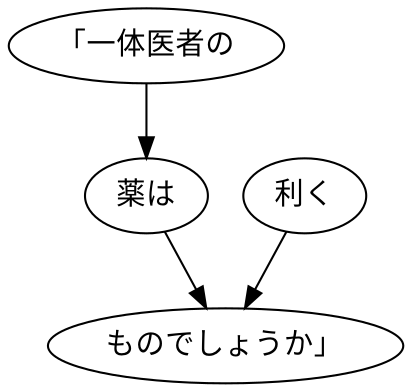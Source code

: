 digraph graph5388 {
	node0 [label="「一体医者の"];
	node1 [label="薬は"];
	node2 [label="利く"];
	node3 [label="ものでしょうか」"];
	node0 -> node1;
	node1 -> node3;
	node2 -> node3;
}
